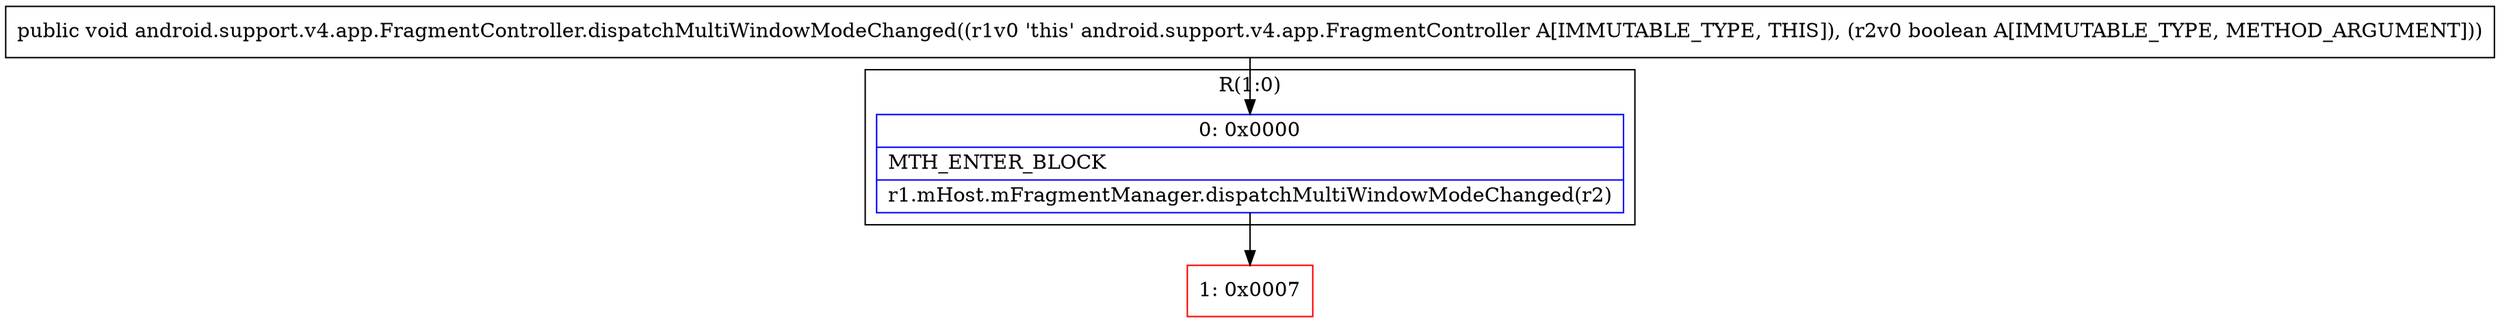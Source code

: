 digraph "CFG forandroid.support.v4.app.FragmentController.dispatchMultiWindowModeChanged(Z)V" {
subgraph cluster_Region_801443068 {
label = "R(1:0)";
node [shape=record,color=blue];
Node_0 [shape=record,label="{0\:\ 0x0000|MTH_ENTER_BLOCK\l|r1.mHost.mFragmentManager.dispatchMultiWindowModeChanged(r2)\l}"];
}
Node_1 [shape=record,color=red,label="{1\:\ 0x0007}"];
MethodNode[shape=record,label="{public void android.support.v4.app.FragmentController.dispatchMultiWindowModeChanged((r1v0 'this' android.support.v4.app.FragmentController A[IMMUTABLE_TYPE, THIS]), (r2v0 boolean A[IMMUTABLE_TYPE, METHOD_ARGUMENT])) }"];
MethodNode -> Node_0;
Node_0 -> Node_1;
}

